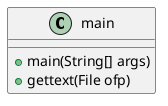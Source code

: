 @startuml
'https://plantuml.com/class-diagram


class main {
+main(String[] args)
+gettext(File ofp)
}


@enduml